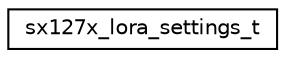 digraph "Graphical Class Hierarchy"
{
 // LATEX_PDF_SIZE
  edge [fontname="Helvetica",fontsize="10",labelfontname="Helvetica",labelfontsize="10"];
  node [fontname="Helvetica",fontsize="10",shape=record];
  rankdir="LR";
  Node0 [label="sx127x_lora_settings_t",height=0.2,width=0.4,color="black", fillcolor="white", style="filled",URL="$structsx127x__lora__settings__t.html",tooltip="LoRa configuration structure."];
}
